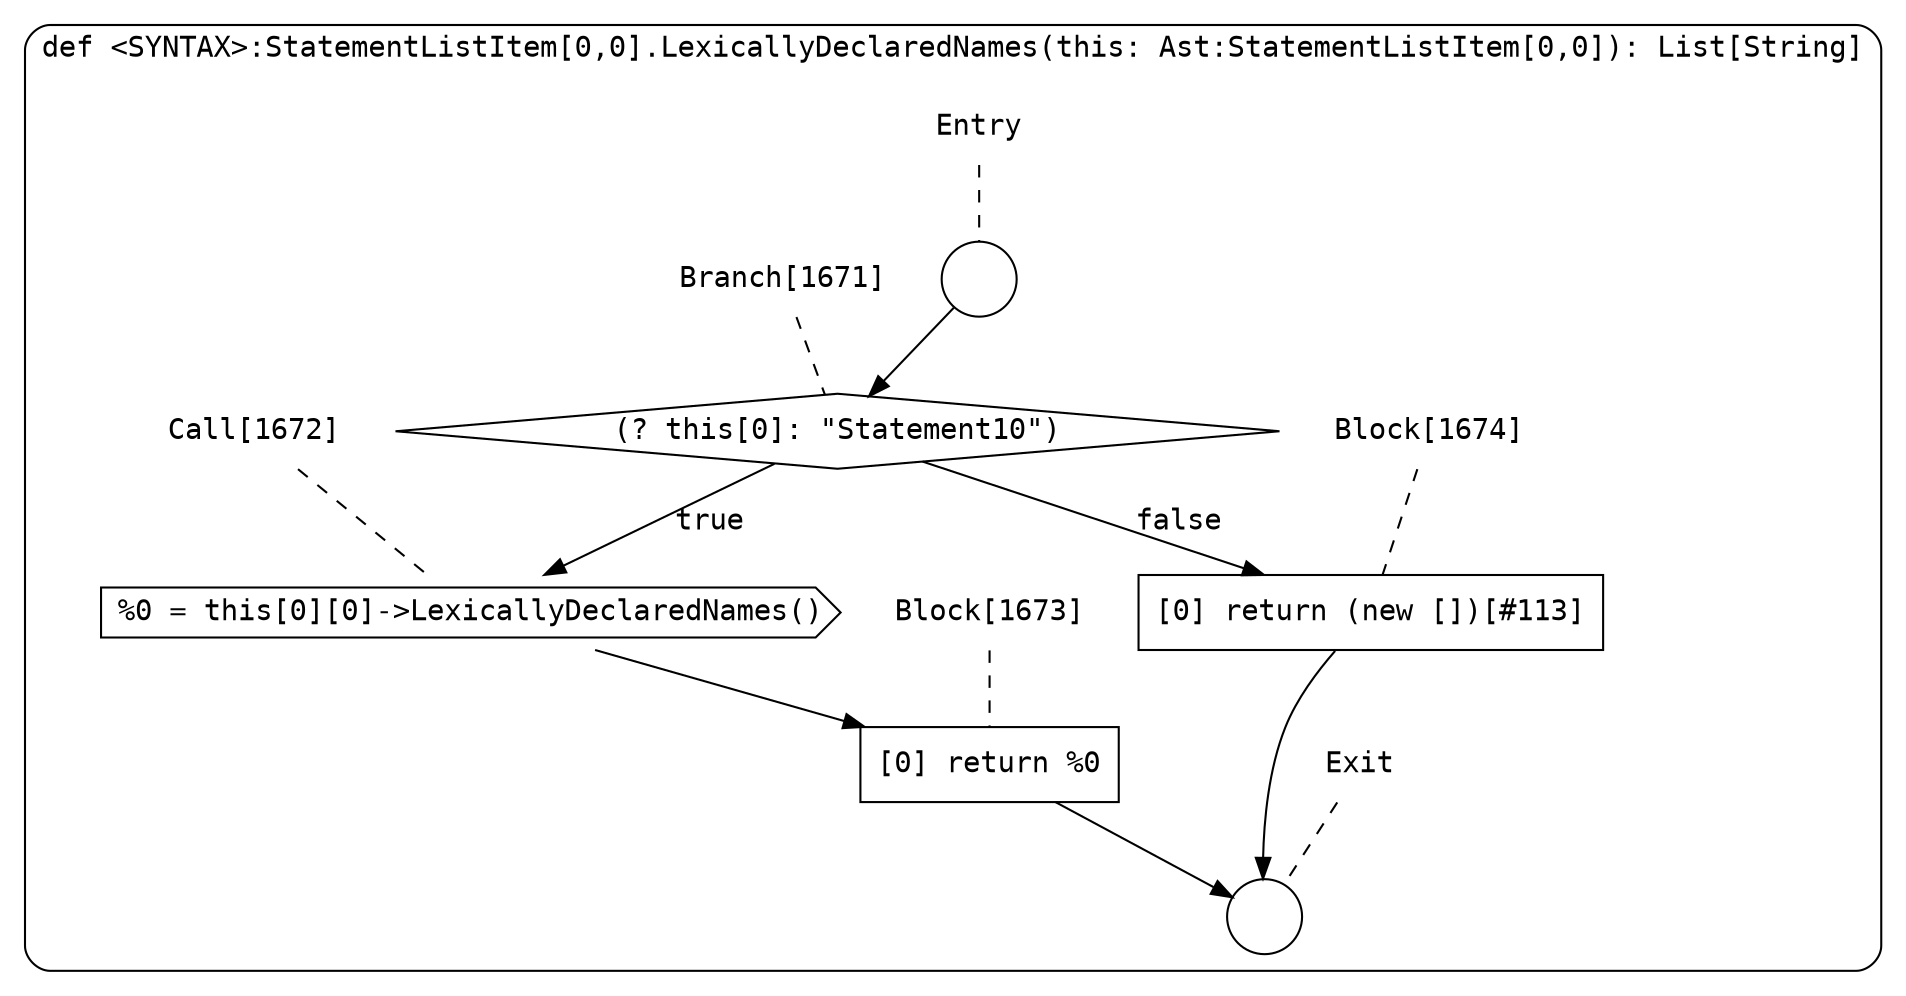 digraph {
  graph [fontname = "Consolas"]
  node [fontname = "Consolas"]
  edge [fontname = "Consolas"]
  subgraph cluster258 {
    label = "def <SYNTAX>:StatementListItem[0,0].LexicallyDeclaredNames(this: Ast:StatementListItem[0,0]): List[String]"
    style = rounded
    cluster258_entry_name [shape=none, label=<<font color="black">Entry</font>>]
    cluster258_entry_name -> cluster258_entry [arrowhead=none, color="black", style=dashed]
    cluster258_entry [shape=circle label=" " color="black" fillcolor="white" style=filled]
    cluster258_entry -> node1671 [color="black"]
    cluster258_exit_name [shape=none, label=<<font color="black">Exit</font>>]
    cluster258_exit_name -> cluster258_exit [arrowhead=none, color="black", style=dashed]
    cluster258_exit [shape=circle label=" " color="black" fillcolor="white" style=filled]
    node1671_name [shape=none, label=<<font color="black">Branch[1671]</font>>]
    node1671_name -> node1671 [arrowhead=none, color="black", style=dashed]
    node1671 [shape=diamond, label=<<font color="black">(? this[0]: &quot;Statement10&quot;)</font>> color="black" fillcolor="white", style=filled]
    node1671 -> node1672 [label=<<font color="black">true</font>> color="black"]
    node1671 -> node1674 [label=<<font color="black">false</font>> color="black"]
    node1672_name [shape=none, label=<<font color="black">Call[1672]</font>>]
    node1672_name -> node1672 [arrowhead=none, color="black", style=dashed]
    node1672 [shape=cds, label=<<font color="black">%0 = this[0][0]-&gt;LexicallyDeclaredNames()</font>> color="black" fillcolor="white", style=filled]
    node1672 -> node1673 [color="black"]
    node1674_name [shape=none, label=<<font color="black">Block[1674]</font>>]
    node1674_name -> node1674 [arrowhead=none, color="black", style=dashed]
    node1674 [shape=box, label=<<font color="black">[0] return (new [])[#113]<BR ALIGN="LEFT"/></font>> color="black" fillcolor="white", style=filled]
    node1674 -> cluster258_exit [color="black"]
    node1673_name [shape=none, label=<<font color="black">Block[1673]</font>>]
    node1673_name -> node1673 [arrowhead=none, color="black", style=dashed]
    node1673 [shape=box, label=<<font color="black">[0] return %0<BR ALIGN="LEFT"/></font>> color="black" fillcolor="white", style=filled]
    node1673 -> cluster258_exit [color="black"]
  }
}